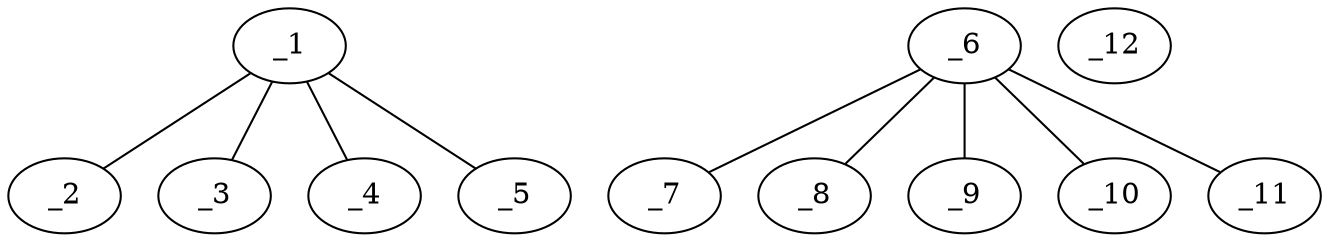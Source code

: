 graph molid630613 {
	_1	 [charge=0,
		chem=7,
		symbol="Cl ",
		x="2.866",
		y=0];
	_2	 [charge=1,
		chem=2,
		symbol="O  ",
		x="3.7321",
		y="0.5"];
	_1 -- _2	 [valence=2];
	_3	 [charge=0,
		chem=2,
		symbol="O  ",
		x=2,
		y="-0.5"];
	_1 -- _3	 [valence=2];
	_4	 [charge=0,
		chem=2,
		symbol="O  ",
		x="3.366",
		y="-0.866"];
	_1 -- _4	 [valence=2];
	_5	 [charge=0,
		chem=2,
		symbol="O  ",
		x="2.366",
		y="0.866"];
	_1 -- _5	 [valence=1];
	_6	 [charge=3,
		chem=11,
		symbol="Co ",
		x="6.5981",
		y=0];
	_7	 [charge=0,
		chem=4,
		symbol="N  ",
		x="7.4641",
		y="0.5"];
	_6 -- _7	 [valence=1];
	_8	 [charge=0,
		chem=4,
		symbol="N  ",
		x="5.7321",
		y="-0.5"];
	_6 -- _8	 [valence=1];
	_9	 [charge=0,
		chem=4,
		symbol="N  ",
		x="7.4641",
		y="-0.5"];
	_6 -- _9	 [valence=1];
	_10	 [charge=0,
		chem=4,
		symbol="N  ",
		x="6.5981",
		y=1];
	_6 -- _10	 [valence=1];
	_11	 [charge=0,
		chem=4,
		symbol="N  ",
		x="6.5981",
		y="-1"];
	_6 -- _11	 [valence=1];
	_12	 [charge="-1",
		chem=7,
		symbol="Cl ",
		x="5.7321",
		y="0.5"];
}
